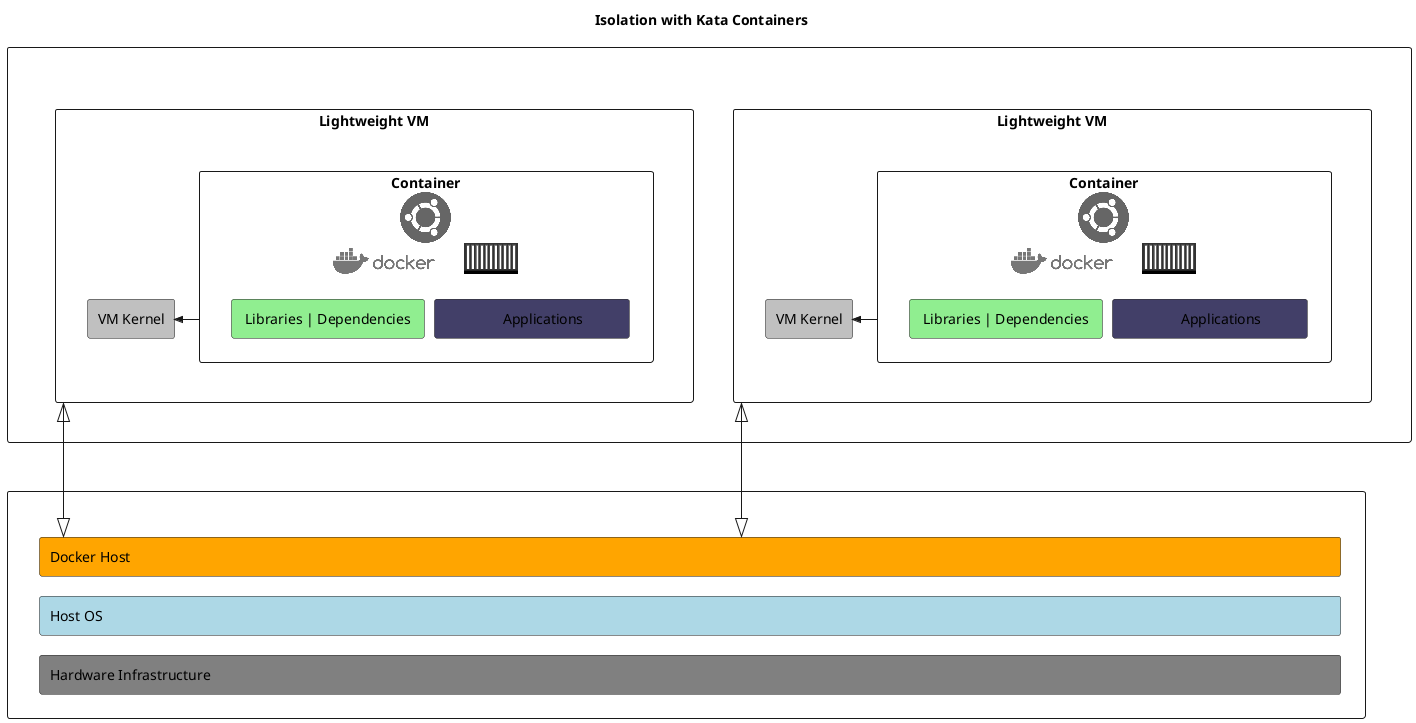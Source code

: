 @startuml cks-containers-katacontainers-isolation

title "Isolation with Kata Containers"
'left to right direction
!$tabs = "\t\t\t\t\t\t\t\t\t\t\t\t\t\t\t\t\t\t\t\t\t\t\t\t\t\t\t\t\t\t\t\t\t\t\\t\t\t\t\t"
skinparam nodesep 10
skinparam ranksep 20
skinparam defaultTextAlignment center
skinparam Linetype ortho

!include <aws/Compute/AmazonECS/ECScontainer/ECScontainer>
!include <logos/docker>
!include <logos/ubuntu>

rectangle " " as b {
    rectangle "Hardware Infrastructure $tabs" as hard #Gray {

    }

    rectangle "Host OS $tabs \t\t\t\t" as host_os #LightBlue {

    }

    rectangle "Docker Host $tabs\t\t\t" as hyper #Orange {

    }
}

rectangle " " as a {
    rectangle "Lightweight VM" as vm1 {
        rectangle "Container\n<$ubuntu>\n<$docker>\t<$ECScontainer>" as cont1 #White {
            rectangle " Libraries | Dependencies " as libs #LightGreen {

            }
            rectangle "\t\tApplications\t\t" as apps  #423F68
        }
        rectangle "VM Kernel" as vmkernel1 #silver
    }
    vmkernel1 <<- cont1
    rectangle "Lightweight VM" as vm2 {
        rectangle "Container\n<$ubuntu>\n<$docker>\t<$ECScontainer>" as cont2 #White {
            rectangle " Libraries | Dependencies " as libs2 #LightGreen {

            }
            rectangle "\t\tApplications\t\t" as apps2  #423F68
        }
        rectangle "VM Kernel" as vmkernel2 #silver
    }
    vmkernel2 <<- cont2
}

host_os -[hidden]d- hard
hyper -[hidden]d- host_os
a -[hidden]d-- b

hyper <|-[norank]-|> vm1
hyper <|-[norank]-|> vm2


@enduml